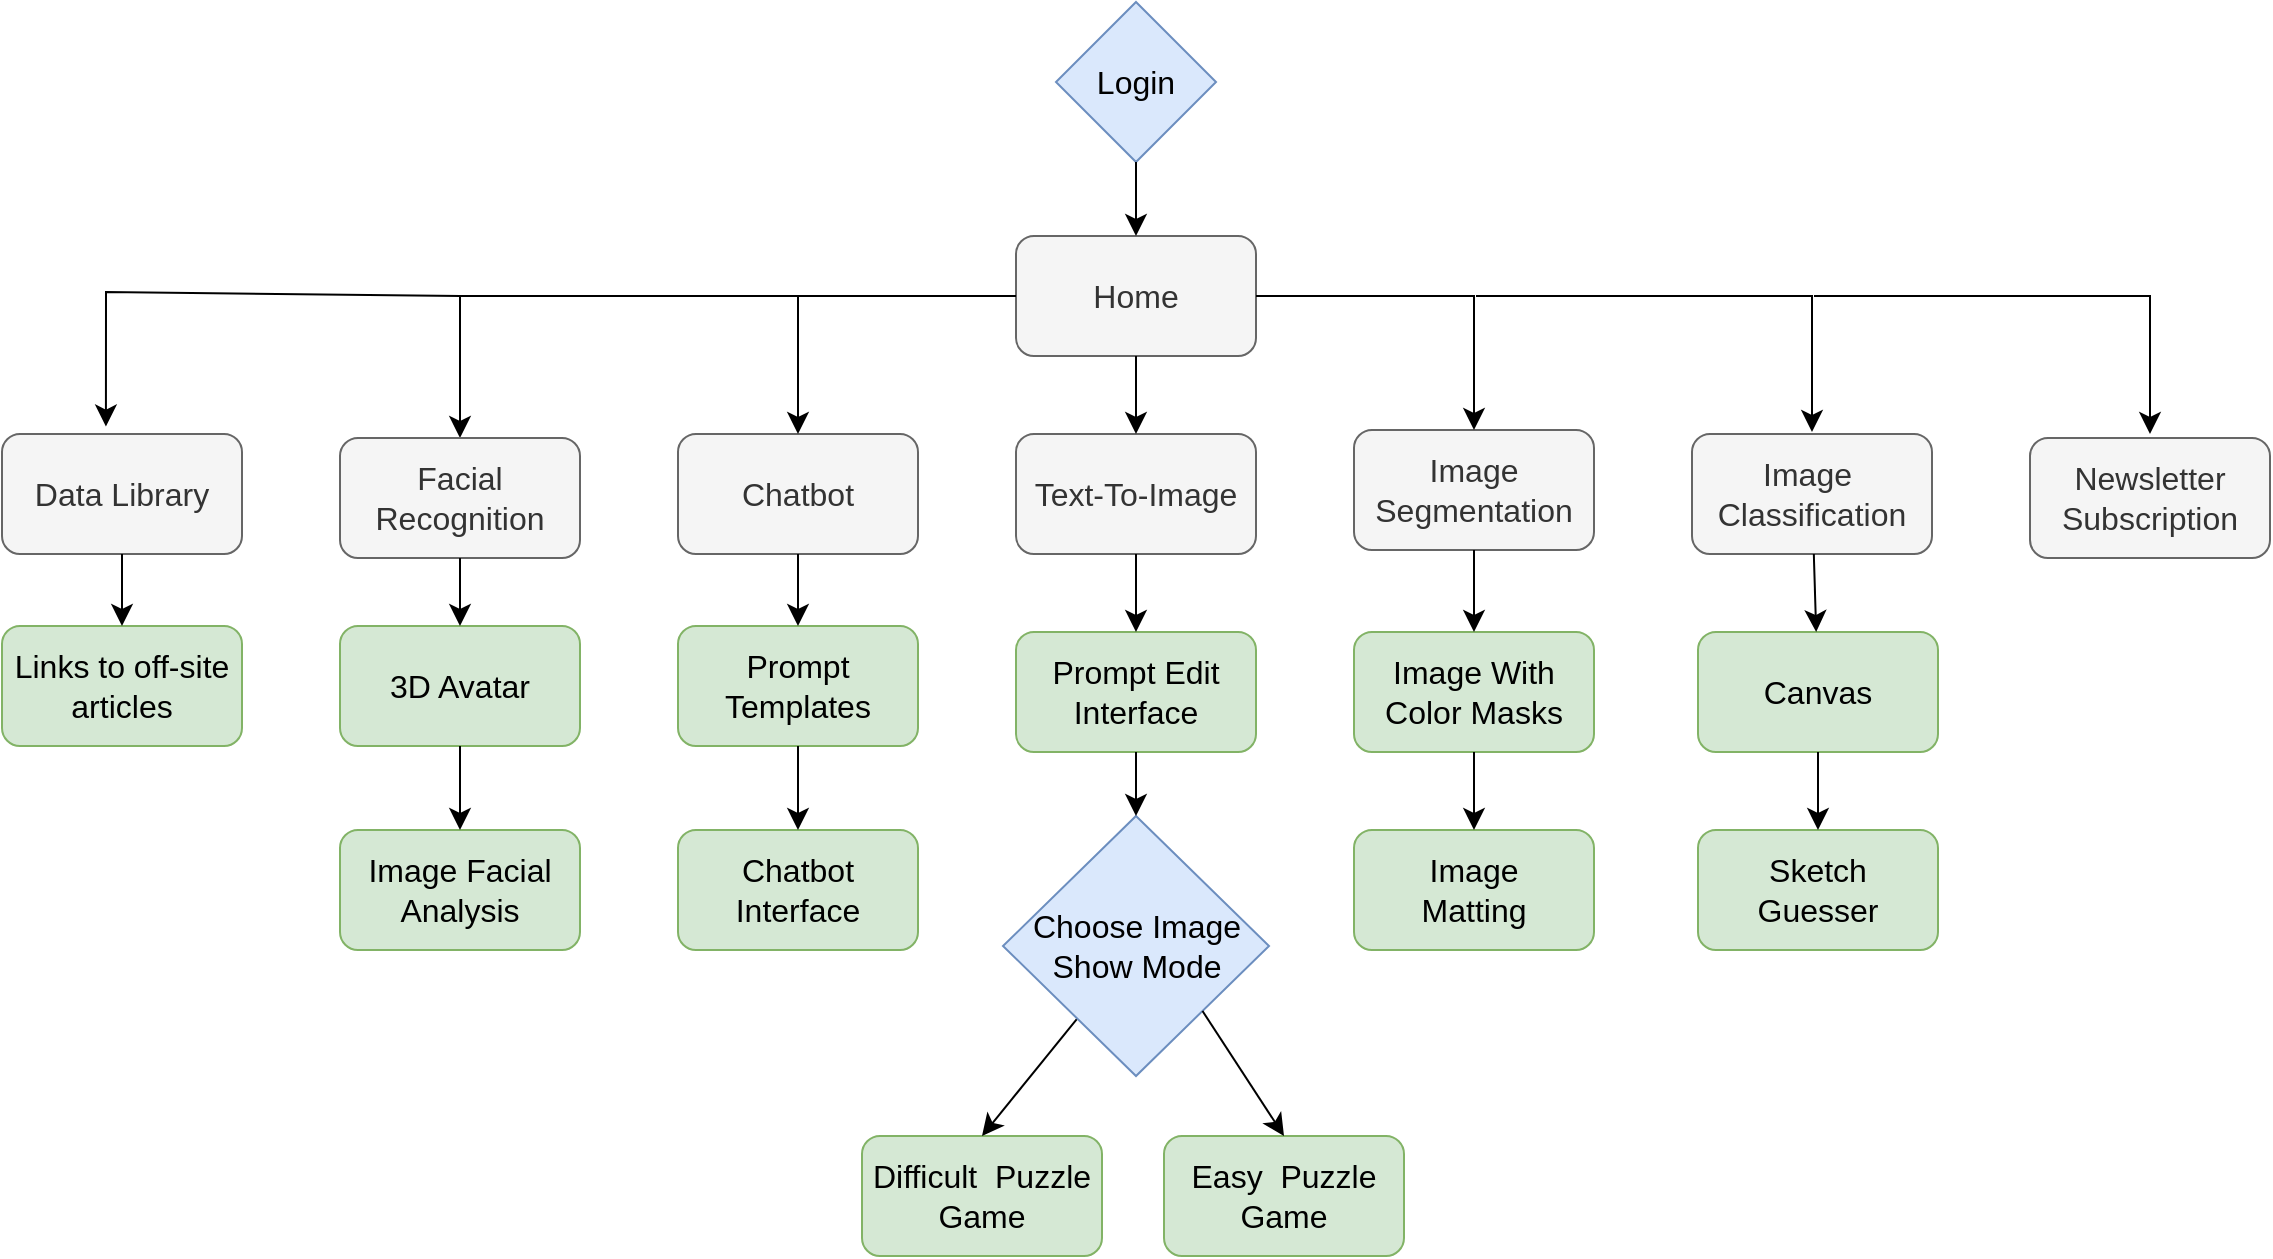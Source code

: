 <mxfile version="21.6.5" type="github">
  <diagram name="第 1 页" id="0QKz6morQthlcy29n8ck">
    <mxGraphModel dx="2314" dy="2250" grid="0" gridSize="10" guides="1" tooltips="1" connect="1" arrows="1" fold="1" page="0" pageScale="1" pageWidth="827" pageHeight="1169" math="0" shadow="0">
      <root>
        <mxCell id="0" />
        <mxCell id="1" parent="0" />
        <mxCell id="dclKhJ9t0Ln9i90utj0i-38" value="" style="group" vertex="1" connectable="0" parent="1">
          <mxGeometry x="-286" y="-1006" width="1134" height="627" as="geometry" />
        </mxCell>
        <mxCell id="CRIWNW-dhjvSsFPERfvr-1" value="Login" style="rhombus;whiteSpace=wrap;html=1;fontSize=16;fillColor=#dae8fc;strokeColor=#6c8ebf;rounded=0;" parent="dclKhJ9t0Ln9i90utj0i-38" vertex="1">
          <mxGeometry x="527" width="80" height="80" as="geometry" />
        </mxCell>
        <mxCell id="dclKhJ9t0Ln9i90utj0i-14" style="edgeStyle=none;rounded=0;orthogonalLoop=1;jettySize=auto;html=1;entryX=0.5;entryY=0;entryDx=0;entryDy=0;fontSize=12;startSize=8;endSize=8;" edge="1" parent="dclKhJ9t0Ln9i90utj0i-38" target="CRIWNW-dhjvSsFPERfvr-3">
          <mxGeometry relative="1" as="geometry">
            <mxPoint x="402" y="147" as="sourcePoint" />
            <Array as="points">
              <mxPoint x="229" y="147" />
            </Array>
          </mxGeometry>
        </mxCell>
        <mxCell id="dclKhJ9t0Ln9i90utj0i-17" style="edgeStyle=none;rounded=0;orthogonalLoop=1;jettySize=auto;html=1;entryX=0.5;entryY=0;entryDx=0;entryDy=0;fontSize=12;startSize=8;endSize=8;" edge="1" parent="dclKhJ9t0Ln9i90utj0i-38">
          <mxGeometry relative="1" as="geometry">
            <mxPoint x="737" y="147" as="sourcePoint" />
            <mxPoint x="905" y="215" as="targetPoint" />
            <Array as="points">
              <mxPoint x="905" y="147" />
            </Array>
          </mxGeometry>
        </mxCell>
        <mxCell id="dclKhJ9t0Ln9i90utj0i-18" style="edgeStyle=none;rounded=0;orthogonalLoop=1;jettySize=auto;html=1;entryX=0.5;entryY=0;entryDx=0;entryDy=0;fontSize=12;startSize=8;endSize=8;" edge="1" parent="dclKhJ9t0Ln9i90utj0i-38">
          <mxGeometry relative="1" as="geometry">
            <mxPoint x="906" y="147" as="sourcePoint" />
            <mxPoint x="1074" y="216" as="targetPoint" />
            <Array as="points">
              <mxPoint x="1074" y="147" />
            </Array>
          </mxGeometry>
        </mxCell>
        <mxCell id="dclKhJ9t0Ln9i90utj0i-19" style="edgeStyle=none;rounded=0;orthogonalLoop=1;jettySize=auto;html=1;entryX=0.433;entryY=-0.062;entryDx=0;entryDy=0;entryPerimeter=0;fontSize=12;startSize=8;endSize=8;" edge="1" parent="dclKhJ9t0Ln9i90utj0i-38" target="CRIWNW-dhjvSsFPERfvr-27">
          <mxGeometry relative="1" as="geometry">
            <mxPoint x="229" y="147" as="sourcePoint" />
            <Array as="points">
              <mxPoint x="52" y="145" />
            </Array>
          </mxGeometry>
        </mxCell>
        <mxCell id="CRIWNW-dhjvSsFPERfvr-2" value="Home" style="rounded=1;whiteSpace=wrap;html=1;fontSize=16;fillColor=#f5f5f5;fontColor=#333333;strokeColor=#666666;" parent="dclKhJ9t0Ln9i90utj0i-38" vertex="1">
          <mxGeometry x="507" y="117" width="120" height="60" as="geometry" />
        </mxCell>
        <mxCell id="dclKhJ9t0Ln9i90utj0i-4" value="" style="edgeStyle=none;curved=1;rounded=0;orthogonalLoop=1;jettySize=auto;html=1;fontSize=12;startSize=8;endSize=8;" edge="1" parent="dclKhJ9t0Ln9i90utj0i-38" source="CRIWNW-dhjvSsFPERfvr-1" target="CRIWNW-dhjvSsFPERfvr-2">
          <mxGeometry relative="1" as="geometry" />
        </mxCell>
        <mxCell id="CRIWNW-dhjvSsFPERfvr-3" value="Facial Recognition" style="rounded=1;whiteSpace=wrap;html=1;fontSize=16;fillColor=#f5f5f5;fontColor=#333333;strokeColor=#666666;" parent="dclKhJ9t0Ln9i90utj0i-38" vertex="1">
          <mxGeometry x="169" y="218" width="120" height="60" as="geometry" />
        </mxCell>
        <mxCell id="CRIWNW-dhjvSsFPERfvr-4" value="Chatbot" style="rounded=1;whiteSpace=wrap;html=1;fontSize=16;fillColor=#f5f5f5;fontColor=#333333;strokeColor=#666666;" parent="dclKhJ9t0Ln9i90utj0i-38" vertex="1">
          <mxGeometry x="338" y="216" width="120" height="60" as="geometry" />
        </mxCell>
        <mxCell id="dclKhJ9t0Ln9i90utj0i-12" style="edgeStyle=none;rounded=0;orthogonalLoop=1;jettySize=auto;html=1;exitX=0;exitY=0.5;exitDx=0;exitDy=0;entryX=0.5;entryY=0;entryDx=0;entryDy=0;fontSize=12;startSize=8;endSize=8;" edge="1" parent="dclKhJ9t0Ln9i90utj0i-38" source="CRIWNW-dhjvSsFPERfvr-2" target="CRIWNW-dhjvSsFPERfvr-4">
          <mxGeometry relative="1" as="geometry">
            <Array as="points">
              <mxPoint x="398" y="147" />
            </Array>
          </mxGeometry>
        </mxCell>
        <mxCell id="CRIWNW-dhjvSsFPERfvr-5" value="Text-To-Image" style="rounded=1;whiteSpace=wrap;html=1;fontSize=16;fillColor=#f5f5f5;fontColor=#333333;strokeColor=#666666;" parent="dclKhJ9t0Ln9i90utj0i-38" vertex="1">
          <mxGeometry x="507" y="216" width="120" height="60" as="geometry" />
        </mxCell>
        <mxCell id="dclKhJ9t0Ln9i90utj0i-5" value="" style="edgeStyle=none;curved=1;rounded=0;orthogonalLoop=1;jettySize=auto;html=1;fontSize=12;startSize=8;endSize=8;entryX=0.5;entryY=0;entryDx=0;entryDy=0;" edge="1" parent="dclKhJ9t0Ln9i90utj0i-38" source="CRIWNW-dhjvSsFPERfvr-2" target="CRIWNW-dhjvSsFPERfvr-5">
          <mxGeometry relative="1" as="geometry">
            <Array as="points" />
          </mxGeometry>
        </mxCell>
        <mxCell id="CRIWNW-dhjvSsFPERfvr-6" value="Image Segmentation" style="rounded=1;whiteSpace=wrap;html=1;fontSize=16;fillColor=#f5f5f5;fontColor=#333333;strokeColor=#666666;" parent="dclKhJ9t0Ln9i90utj0i-38" vertex="1">
          <mxGeometry x="676" y="214" width="120" height="60" as="geometry" />
        </mxCell>
        <mxCell id="dclKhJ9t0Ln9i90utj0i-11" style="edgeStyle=none;rounded=0;orthogonalLoop=1;jettySize=auto;html=1;entryX=0.5;entryY=0;entryDx=0;entryDy=0;fontSize=12;startSize=8;endSize=8;" edge="1" parent="dclKhJ9t0Ln9i90utj0i-38" source="CRIWNW-dhjvSsFPERfvr-2" target="CRIWNW-dhjvSsFPERfvr-6">
          <mxGeometry relative="1" as="geometry">
            <Array as="points">
              <mxPoint x="736" y="147" />
            </Array>
          </mxGeometry>
        </mxCell>
        <mxCell id="CRIWNW-dhjvSsFPERfvr-7" value="Image&amp;nbsp;&lt;br&gt;Classification" style="rounded=1;whiteSpace=wrap;html=1;fontSize=16;fillColor=#f5f5f5;fontColor=#333333;strokeColor=#666666;" parent="dclKhJ9t0Ln9i90utj0i-38" vertex="1">
          <mxGeometry x="845" y="216" width="120" height="60" as="geometry" />
        </mxCell>
        <mxCell id="CRIWNW-dhjvSsFPERfvr-9" value="3D Avatar" style="rounded=1;whiteSpace=wrap;html=1;fontSize=16;fillColor=#d5e8d4;strokeColor=#82b366;" parent="dclKhJ9t0Ln9i90utj0i-38" vertex="1">
          <mxGeometry x="169" y="312" width="120" height="60" as="geometry" />
        </mxCell>
        <mxCell id="dclKhJ9t0Ln9i90utj0i-22" value="" style="edgeStyle=none;curved=1;rounded=0;orthogonalLoop=1;jettySize=auto;html=1;fontSize=12;startSize=8;endSize=8;" edge="1" parent="dclKhJ9t0Ln9i90utj0i-38" source="CRIWNW-dhjvSsFPERfvr-3" target="CRIWNW-dhjvSsFPERfvr-9">
          <mxGeometry relative="1" as="geometry" />
        </mxCell>
        <mxCell id="CRIWNW-dhjvSsFPERfvr-10" value="Image Facial Analysis" style="rounded=1;whiteSpace=wrap;html=1;fontSize=16;fillColor=#d5e8d4;strokeColor=#82b366;" parent="dclKhJ9t0Ln9i90utj0i-38" vertex="1">
          <mxGeometry x="169" y="414" width="120" height="60" as="geometry" />
        </mxCell>
        <mxCell id="dclKhJ9t0Ln9i90utj0i-23" value="" style="edgeStyle=none;curved=1;rounded=0;orthogonalLoop=1;jettySize=auto;html=1;fontSize=12;startSize=8;endSize=8;" edge="1" parent="dclKhJ9t0Ln9i90utj0i-38" source="CRIWNW-dhjvSsFPERfvr-9" target="CRIWNW-dhjvSsFPERfvr-10">
          <mxGeometry relative="1" as="geometry" />
        </mxCell>
        <mxCell id="CRIWNW-dhjvSsFPERfvr-12" value="&lt;p style=&quot;line-height: 120%;&quot;&gt;&lt;font style=&quot;font-size: 16px;&quot;&gt;Prompt Templates&lt;/font&gt;&lt;br&gt;&lt;/p&gt;" style="rounded=1;whiteSpace=wrap;html=1;fontSize=16;fillColor=#d5e8d4;strokeColor=#82b366;" parent="dclKhJ9t0Ln9i90utj0i-38" vertex="1">
          <mxGeometry x="338" y="312" width="120" height="60" as="geometry" />
        </mxCell>
        <mxCell id="dclKhJ9t0Ln9i90utj0i-26" value="" style="edgeStyle=none;curved=1;rounded=0;orthogonalLoop=1;jettySize=auto;html=1;fontSize=12;startSize=8;endSize=8;" edge="1" parent="dclKhJ9t0Ln9i90utj0i-38" source="CRIWNW-dhjvSsFPERfvr-4" target="CRIWNW-dhjvSsFPERfvr-12">
          <mxGeometry relative="1" as="geometry" />
        </mxCell>
        <mxCell id="CRIWNW-dhjvSsFPERfvr-16" value="Difficult&amp;nbsp; Puzzle Game" style="rounded=1;whiteSpace=wrap;html=1;fontSize=16;fillColor=#d5e8d4;strokeColor=#82b366;" parent="dclKhJ9t0Ln9i90utj0i-38" vertex="1">
          <mxGeometry x="430" y="567" width="120" height="60" as="geometry" />
        </mxCell>
        <mxCell id="CRIWNW-dhjvSsFPERfvr-17" value="&lt;font style=&quot;font-size: 16px;&quot;&gt;Image With Color Masks&lt;/font&gt;" style="rounded=1;whiteSpace=wrap;html=1;fontSize=16;fillColor=#d5e8d4;strokeColor=#82b366;" parent="dclKhJ9t0Ln9i90utj0i-38" vertex="1">
          <mxGeometry x="676" y="315" width="120" height="60" as="geometry" />
        </mxCell>
        <mxCell id="dclKhJ9t0Ln9i90utj0i-34" value="" style="edgeStyle=none;curved=1;rounded=0;orthogonalLoop=1;jettySize=auto;html=1;fontSize=12;startSize=8;endSize=8;" edge="1" parent="dclKhJ9t0Ln9i90utj0i-38" source="CRIWNW-dhjvSsFPERfvr-6" target="CRIWNW-dhjvSsFPERfvr-17">
          <mxGeometry relative="1" as="geometry" />
        </mxCell>
        <mxCell id="CRIWNW-dhjvSsFPERfvr-18" value="Image &lt;br&gt;Matting" style="rounded=1;whiteSpace=wrap;html=1;fontSize=16;fillColor=#d5e8d4;strokeColor=#82b366;" parent="dclKhJ9t0Ln9i90utj0i-38" vertex="1">
          <mxGeometry x="676" y="414" width="120" height="60" as="geometry" />
        </mxCell>
        <mxCell id="dclKhJ9t0Ln9i90utj0i-35" value="" style="edgeStyle=none;curved=1;rounded=0;orthogonalLoop=1;jettySize=auto;html=1;fontSize=12;startSize=8;endSize=8;" edge="1" parent="dclKhJ9t0Ln9i90utj0i-38" source="CRIWNW-dhjvSsFPERfvr-17" target="CRIWNW-dhjvSsFPERfvr-18">
          <mxGeometry relative="1" as="geometry" />
        </mxCell>
        <mxCell id="CRIWNW-dhjvSsFPERfvr-19" value="&lt;p style=&quot;line-height: 120%;&quot;&gt;&lt;font style=&quot;font-size: 16px;&quot;&gt;Chatbot Interface&lt;/font&gt;&lt;br&gt;&lt;/p&gt;" style="rounded=1;whiteSpace=wrap;html=1;fontSize=16;fillColor=#d5e8d4;strokeColor=#82b366;" parent="dclKhJ9t0Ln9i90utj0i-38" vertex="1">
          <mxGeometry x="338" y="414" width="120" height="60" as="geometry" />
        </mxCell>
        <mxCell id="dclKhJ9t0Ln9i90utj0i-24" value="" style="edgeStyle=none;curved=1;rounded=0;orthogonalLoop=1;jettySize=auto;html=1;fontSize=12;startSize=8;endSize=8;" edge="1" parent="dclKhJ9t0Ln9i90utj0i-38" source="CRIWNW-dhjvSsFPERfvr-12" target="CRIWNW-dhjvSsFPERfvr-19">
          <mxGeometry relative="1" as="geometry" />
        </mxCell>
        <mxCell id="CRIWNW-dhjvSsFPERfvr-20" value="Canvas" style="rounded=1;whiteSpace=wrap;html=1;fontSize=16;fillColor=#d5e8d4;strokeColor=#82b366;" parent="dclKhJ9t0Ln9i90utj0i-38" vertex="1">
          <mxGeometry x="848" y="315" width="120" height="60" as="geometry" />
        </mxCell>
        <mxCell id="dclKhJ9t0Ln9i90utj0i-37" value="" style="edgeStyle=none;curved=1;rounded=0;orthogonalLoop=1;jettySize=auto;html=1;fontSize=12;startSize=8;endSize=8;" edge="1" parent="dclKhJ9t0Ln9i90utj0i-38" source="CRIWNW-dhjvSsFPERfvr-7" target="CRIWNW-dhjvSsFPERfvr-20">
          <mxGeometry relative="1" as="geometry" />
        </mxCell>
        <mxCell id="CRIWNW-dhjvSsFPERfvr-21" value="Newsletter Subscription" style="rounded=1;whiteSpace=wrap;html=1;fontSize=16;fillColor=#f5f5f5;fontColor=#333333;strokeColor=#666666;" parent="dclKhJ9t0Ln9i90utj0i-38" vertex="1">
          <mxGeometry x="1014" y="218" width="120" height="60" as="geometry" />
        </mxCell>
        <mxCell id="CRIWNW-dhjvSsFPERfvr-22" value="Sketch &lt;br&gt;Guesser" style="rounded=1;whiteSpace=wrap;html=1;fontSize=16;fillColor=#d5e8d4;strokeColor=#82b366;" parent="dclKhJ9t0Ln9i90utj0i-38" vertex="1">
          <mxGeometry x="848" y="414" width="120" height="60" as="geometry" />
        </mxCell>
        <mxCell id="dclKhJ9t0Ln9i90utj0i-36" value="" style="edgeStyle=none;curved=1;rounded=0;orthogonalLoop=1;jettySize=auto;html=1;fontSize=12;startSize=8;endSize=8;" edge="1" parent="dclKhJ9t0Ln9i90utj0i-38" source="CRIWNW-dhjvSsFPERfvr-20" target="CRIWNW-dhjvSsFPERfvr-22">
          <mxGeometry relative="1" as="geometry" />
        </mxCell>
        <mxCell id="CRIWNW-dhjvSsFPERfvr-24" value="&lt;font style=&quot;font-size: 16px;&quot;&gt;Prompt Edit Interface&lt;/font&gt;" style="rounded=1;whiteSpace=wrap;html=1;fontSize=16;fillColor=#d5e8d4;strokeColor=#82b366;" parent="dclKhJ9t0Ln9i90utj0i-38" vertex="1">
          <mxGeometry x="507" y="315" width="120" height="60" as="geometry" />
        </mxCell>
        <mxCell id="dclKhJ9t0Ln9i90utj0i-29" value="" style="edgeStyle=none;curved=1;rounded=0;orthogonalLoop=1;jettySize=auto;html=1;fontSize=12;startSize=8;endSize=8;" edge="1" parent="dclKhJ9t0Ln9i90utj0i-38" source="CRIWNW-dhjvSsFPERfvr-5" target="CRIWNW-dhjvSsFPERfvr-24">
          <mxGeometry relative="1" as="geometry" />
        </mxCell>
        <mxCell id="dclKhJ9t0Ln9i90utj0i-31" style="edgeStyle=none;curved=1;rounded=0;orthogonalLoop=1;jettySize=auto;html=1;entryX=0.5;entryY=0;entryDx=0;entryDy=0;fontSize=12;startSize=8;endSize=8;" edge="1" parent="dclKhJ9t0Ln9i90utj0i-38" source="CRIWNW-dhjvSsFPERfvr-25" target="CRIWNW-dhjvSsFPERfvr-16">
          <mxGeometry relative="1" as="geometry" />
        </mxCell>
        <mxCell id="CRIWNW-dhjvSsFPERfvr-25" value="Choose Image Show Mode" style="rhombus;whiteSpace=wrap;html=1;fontSize=16;fillColor=#dae8fc;strokeColor=#6c8ebf;rounded=0;" parent="dclKhJ9t0Ln9i90utj0i-38" vertex="1">
          <mxGeometry x="500.5" y="407" width="133" height="130" as="geometry" />
        </mxCell>
        <mxCell id="dclKhJ9t0Ln9i90utj0i-30" value="" style="edgeStyle=none;curved=1;rounded=0;orthogonalLoop=1;jettySize=auto;html=1;fontSize=12;startSize=8;endSize=8;" edge="1" parent="dclKhJ9t0Ln9i90utj0i-38" source="CRIWNW-dhjvSsFPERfvr-24" target="CRIWNW-dhjvSsFPERfvr-25">
          <mxGeometry relative="1" as="geometry" />
        </mxCell>
        <mxCell id="CRIWNW-dhjvSsFPERfvr-26" value="Easy&amp;nbsp; Puzzle Game" style="rounded=1;whiteSpace=wrap;html=1;fontSize=16;fillColor=#d5e8d4;strokeColor=#82b366;" parent="dclKhJ9t0Ln9i90utj0i-38" vertex="1">
          <mxGeometry x="581" y="567" width="120" height="60" as="geometry" />
        </mxCell>
        <mxCell id="dclKhJ9t0Ln9i90utj0i-32" style="edgeStyle=none;curved=1;rounded=0;orthogonalLoop=1;jettySize=auto;html=1;exitX=1;exitY=1;exitDx=0;exitDy=0;entryX=0.5;entryY=0;entryDx=0;entryDy=0;fontSize=12;startSize=8;endSize=8;" edge="1" parent="dclKhJ9t0Ln9i90utj0i-38" source="CRIWNW-dhjvSsFPERfvr-25" target="CRIWNW-dhjvSsFPERfvr-26">
          <mxGeometry relative="1" as="geometry" />
        </mxCell>
        <mxCell id="CRIWNW-dhjvSsFPERfvr-27" value="Data Library" style="rounded=1;whiteSpace=wrap;html=1;fontSize=16;fillColor=#f5f5f5;fontColor=#333333;strokeColor=#666666;" parent="dclKhJ9t0Ln9i90utj0i-38" vertex="1">
          <mxGeometry y="216" width="120" height="60" as="geometry" />
        </mxCell>
        <mxCell id="CRIWNW-dhjvSsFPERfvr-28" value="Links to off-site articles" style="rounded=1;whiteSpace=wrap;html=1;fontSize=16;fillColor=#d5e8d4;strokeColor=#82b366;" parent="dclKhJ9t0Ln9i90utj0i-38" vertex="1">
          <mxGeometry y="312" width="120" height="60" as="geometry" />
        </mxCell>
        <mxCell id="dclKhJ9t0Ln9i90utj0i-20" value="" style="edgeStyle=none;curved=1;rounded=0;orthogonalLoop=1;jettySize=auto;html=1;fontSize=12;startSize=8;endSize=8;" edge="1" parent="dclKhJ9t0Ln9i90utj0i-38" source="CRIWNW-dhjvSsFPERfvr-27" target="CRIWNW-dhjvSsFPERfvr-28">
          <mxGeometry relative="1" as="geometry" />
        </mxCell>
      </root>
    </mxGraphModel>
  </diagram>
</mxfile>

